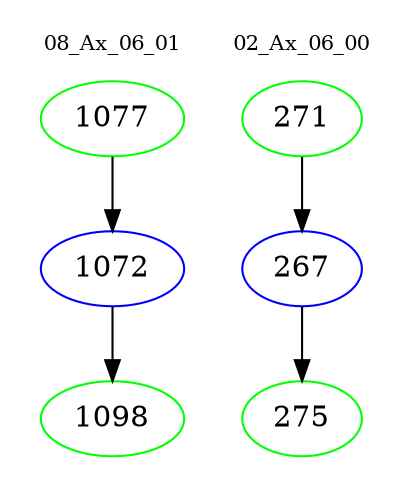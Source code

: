 digraph{
subgraph cluster_0 {
color = white
label = "08_Ax_06_01";
fontsize=10;
T0_1077 [label="1077", color="green"]
T0_1077 -> T0_1072 [color="black"]
T0_1072 [label="1072", color="blue"]
T0_1072 -> T0_1098 [color="black"]
T0_1098 [label="1098", color="green"]
}
subgraph cluster_1 {
color = white
label = "02_Ax_06_00";
fontsize=10;
T1_271 [label="271", color="green"]
T1_271 -> T1_267 [color="black"]
T1_267 [label="267", color="blue"]
T1_267 -> T1_275 [color="black"]
T1_275 [label="275", color="green"]
}
}
